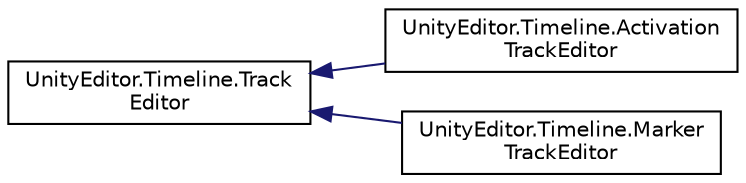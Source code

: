 digraph "Graphical Class Hierarchy"
{
 // LATEX_PDF_SIZE
  edge [fontname="Helvetica",fontsize="10",labelfontname="Helvetica",labelfontsize="10"];
  node [fontname="Helvetica",fontsize="10",shape=record];
  rankdir="LR";
  Node0 [label="UnityEditor.Timeline.Track\lEditor",height=0.2,width=0.4,color="black", fillcolor="white", style="filled",URL="$class_unity_editor_1_1_timeline_1_1_track_editor.html",tooltip="Use this class to customize track types in the TimelineEditor."];
  Node0 -> Node1 [dir="back",color="midnightblue",fontsize="10",style="solid",fontname="Helvetica"];
  Node1 [label="UnityEditor.Timeline.Activation\lTrackEditor",height=0.2,width=0.4,color="black", fillcolor="white", style="filled",URL="$class_unity_editor_1_1_timeline_1_1_activation_track_editor.html",tooltip=" "];
  Node0 -> Node2 [dir="back",color="midnightblue",fontsize="10",style="solid",fontname="Helvetica"];
  Node2 [label="UnityEditor.Timeline.Marker\lTrackEditor",height=0.2,width=0.4,color="black", fillcolor="white", style="filled",URL="$class_unity_editor_1_1_timeline_1_1_marker_track_editor.html",tooltip=" "];
}

